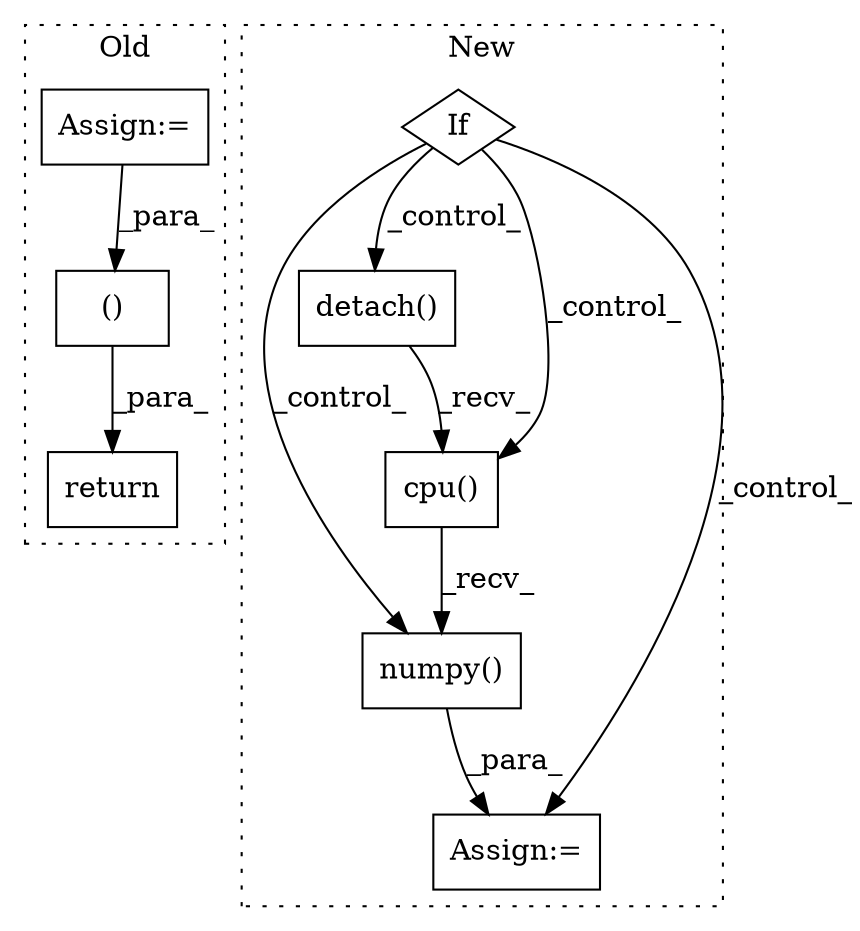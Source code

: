 digraph G {
subgraph cluster0 {
1 [label="()" a="54" s="4906" l="43" shape="box"];
6 [label="return" a="93" s="4893" l="7" shape="box"];
7 [label="Assign:=" a="68" s="4766" l="3" shape="box"];
label = "Old";
style="dotted";
}
subgraph cluster1 {
2 [label="numpy()" a="75" s="5203" l="42" shape="box"];
3 [label="cpu()" a="75" s="5203" l="34" shape="box"];
4 [label="Assign:=" a="68" s="5277" l="3" shape="box"];
5 [label="detach()" a="75" s="5203" l="28" shape="box"];
8 [label="If" a="96" s="4860" l="3" shape="diamond"];
label = "New";
style="dotted";
}
1 -> 6 [label="_para_"];
2 -> 4 [label="_para_"];
3 -> 2 [label="_recv_"];
5 -> 3 [label="_recv_"];
7 -> 1 [label="_para_"];
8 -> 3 [label="_control_"];
8 -> 4 [label="_control_"];
8 -> 2 [label="_control_"];
8 -> 5 [label="_control_"];
}